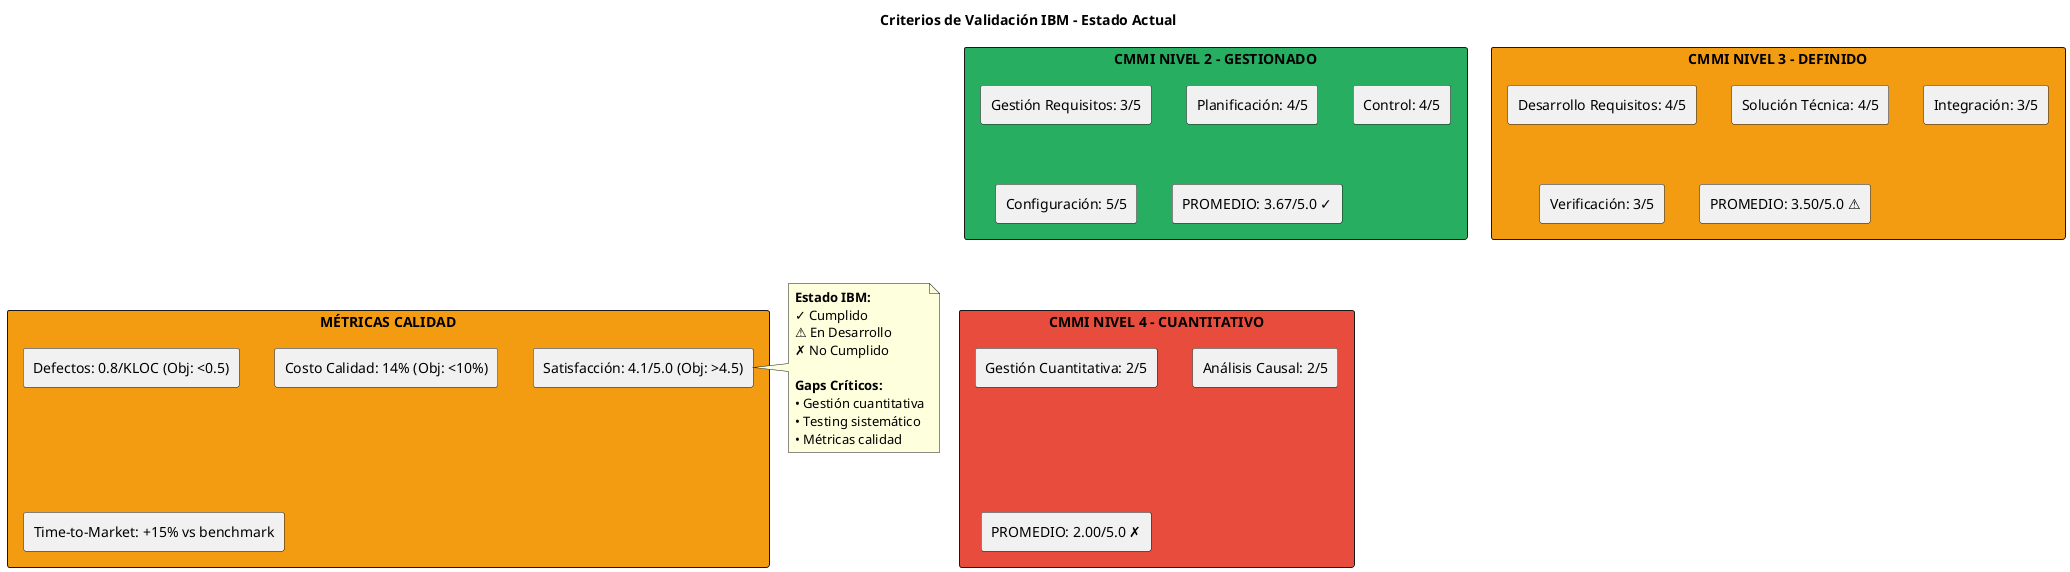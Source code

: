 @startuml
title Criterios de Validación IBM - Estado Actual

rectangle "CMMI NIVEL 2 - GESTIONADO" #27AE60 {
    rectangle "Gestión Requisitos: 3/5"
    rectangle "Planificación: 4/5"
    rectangle "Control: 4/5"
    rectangle "Configuración: 5/5"
    rectangle "PROMEDIO: 3.67/5.0 ✓"
}

rectangle "CMMI NIVEL 3 - DEFINIDO" #F39C12 {
    rectangle "Desarrollo Requisitos: 4/5"
    rectangle "Solución Técnica: 4/5"
    rectangle "Integración: 3/5"
    rectangle "Verificación: 3/5"
    rectangle "PROMEDIO: 3.50/5.0 ⚠"
}

rectangle "CMMI NIVEL 4 - CUANTITATIVO" #E74C3C {
    rectangle "Gestión Cuantitativa: 2/5"
    rectangle "Análisis Causal: 2/5"
    rectangle "PROMEDIO: 2.00/5.0 ✗"
}

rectangle "MÉTRICAS CALIDAD" #F39C12 {
    rectangle "Defectos: 0.8/KLOC (Obj: <0.5)"
    rectangle "Costo Calidad: 14% (Obj: <10%)"
    rectangle "Time-to-Market: +15% vs benchmark"
    rectangle "Satisfacción: 4.1/5.0 (Obj: >4.5)"
}

note right
**Estado IBM:**
✓ Cumplido
⚠ En Desarrollo
✗ No Cumplido

**Gaps Críticos:**
• Gestión cuantitativa
• Testing sistemático
• Métricas calidad
end note

@enduml
